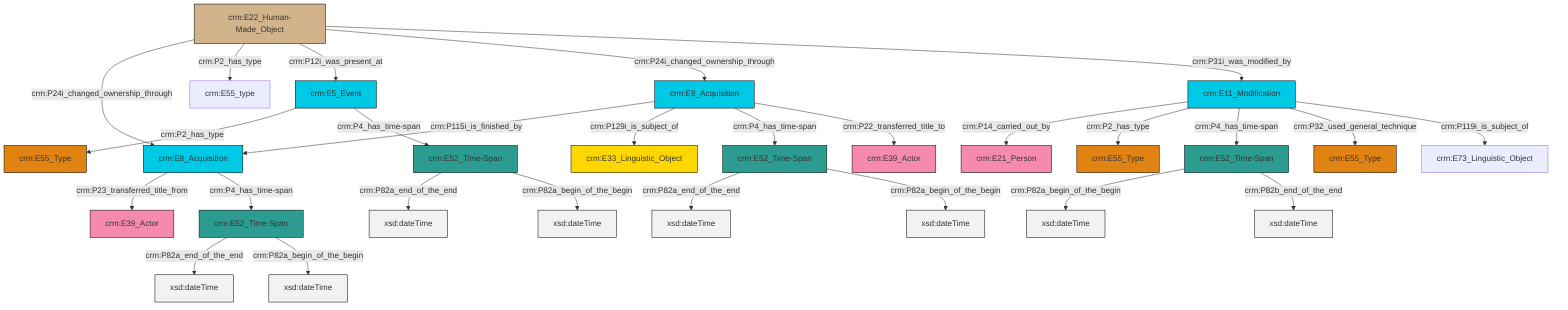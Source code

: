 graph TD
classDef Literal fill:#f2f2f2,stroke:#000000;
classDef CRM_Entity fill:#FFFFFF,stroke:#000000;
classDef Temporal_Entity fill:#00C9E6, stroke:#000000;
classDef Type fill:#E18312, stroke:#000000;
classDef Time-Span fill:#2C9C91, stroke:#000000;
classDef Appellation fill:#FFEB7F, stroke:#000000;
classDef Place fill:#008836, stroke:#000000;
classDef Persistent_Item fill:#B266B2, stroke:#000000;
classDef Conceptual_Object fill:#FFD700, stroke:#000000;
classDef Physical_Thing fill:#D2B48C, stroke:#000000;
classDef Actor fill:#f58aad, stroke:#000000;
classDef PC_Classes fill:#4ce600, stroke:#000000;
classDef Multi fill:#cccccc,stroke:#000000;

0["crm:E8_Acquisition"]:::Temporal_Entity -->|crm:P115i_is_finished_by| 1["crm:E8_Acquisition"]:::Temporal_Entity
1["crm:E8_Acquisition"]:::Temporal_Entity -->|crm:P23_transferred_title_from| 2["crm:E39_Actor"]:::Actor
3["crm:E52_Time-Span"]:::Time-Span -->|crm:P82a_end_of_the_end| 4[xsd:dateTime]:::Literal
7["crm:E22_Human-Made_Object"]:::Physical_Thing -->|crm:P24i_changed_ownership_through| 1["crm:E8_Acquisition"]:::Temporal_Entity
9["crm:E52_Time-Span"]:::Time-Span -->|crm:P82a_end_of_the_end| 10[xsd:dateTime]:::Literal
13["crm:E52_Time-Span"]:::Time-Span -->|crm:P82a_end_of_the_end| 17[xsd:dateTime]:::Literal
0["crm:E8_Acquisition"]:::Temporal_Entity -->|crm:P129i_is_subject_of| 18["crm:E33_Linguistic_Object"]:::Conceptual_Object
7["crm:E22_Human-Made_Object"]:::Physical_Thing -->|crm:P2_has_type| 11["crm:E55_type"]:::Default
27["crm:E11_Modification"]:::Temporal_Entity -->|crm:P14_carried_out_by| 19["crm:E21_Person"]:::Actor
5["crm:E5_Event"]:::Temporal_Entity -->|crm:P2_has_type| 23["crm:E55_Type"]:::Type
3["crm:E52_Time-Span"]:::Time-Span -->|crm:P82a_begin_of_the_begin| 31[xsd:dateTime]:::Literal
7["crm:E22_Human-Made_Object"]:::Physical_Thing -->|crm:P12i_was_present_at| 5["crm:E5_Event"]:::Temporal_Entity
27["crm:E11_Modification"]:::Temporal_Entity -->|crm:P2_has_type| 33["crm:E55_Type"]:::Type
13["crm:E52_Time-Span"]:::Time-Span -->|crm:P82a_begin_of_the_begin| 34[xsd:dateTime]:::Literal
35["crm:E52_Time-Span"]:::Time-Span -->|crm:P82a_begin_of_the_begin| 36[xsd:dateTime]:::Literal
9["crm:E52_Time-Span"]:::Time-Span -->|crm:P82a_begin_of_the_begin| 38[xsd:dateTime]:::Literal
27["crm:E11_Modification"]:::Temporal_Entity -->|crm:P4_has_time-span| 35["crm:E52_Time-Span"]:::Time-Span
7["crm:E22_Human-Made_Object"]:::Physical_Thing -->|crm:P24i_changed_ownership_through| 0["crm:E8_Acquisition"]:::Temporal_Entity
1["crm:E8_Acquisition"]:::Temporal_Entity -->|crm:P4_has_time-span| 9["crm:E52_Time-Span"]:::Time-Span
27["crm:E11_Modification"]:::Temporal_Entity -->|crm:P32_used_general_technique| 15["crm:E55_Type"]:::Type
35["crm:E52_Time-Span"]:::Time-Span -->|crm:P82b_end_of_the_end| 41[xsd:dateTime]:::Literal
0["crm:E8_Acquisition"]:::Temporal_Entity -->|crm:P4_has_time-span| 3["crm:E52_Time-Span"]:::Time-Span
5["crm:E5_Event"]:::Temporal_Entity -->|crm:P4_has_time-span| 13["crm:E52_Time-Span"]:::Time-Span
0["crm:E8_Acquisition"]:::Temporal_Entity -->|crm:P22_transferred_title_to| 25["crm:E39_Actor"]:::Actor
7["crm:E22_Human-Made_Object"]:::Physical_Thing -->|crm:P31i_was_modified_by| 27["crm:E11_Modification"]:::Temporal_Entity
27["crm:E11_Modification"]:::Temporal_Entity -->|crm:P119i_is_subject_of| 39["crm:E73_Linguistic_Object"]:::Default